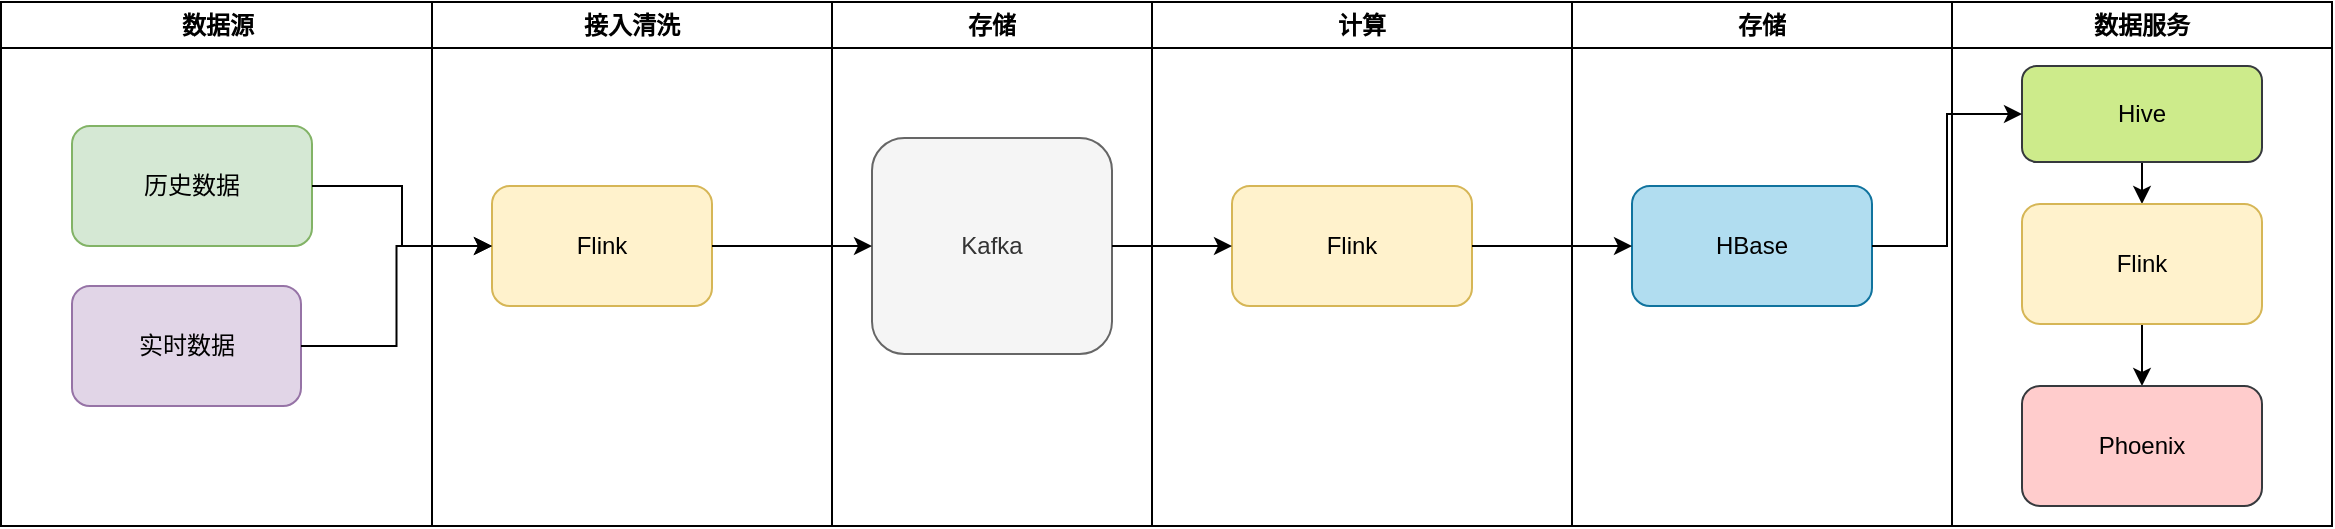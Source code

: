 <mxfile version="21.7.5" type="device">
  <diagram name="Page-1" id="e7e014a7-5840-1c2e-5031-d8a46d1fe8dd">
    <mxGraphModel dx="1036" dy="606" grid="1" gridSize="10" guides="1" tooltips="1" connect="1" arrows="1" fold="1" page="1" pageScale="1" pageWidth="1169" pageHeight="826" background="none" math="0" shadow="0">
      <root>
        <mxCell id="0" />
        <mxCell id="1" parent="0" />
        <mxCell id="2" value="数据源" style="swimlane;whiteSpace=wrap" parent="1" vertex="1">
          <mxGeometry x="164.5" y="128" width="215.5" height="262" as="geometry" />
        </mxCell>
        <mxCell id="Qc7GB8Gjm__wI_kAQknY-49" value="历史数据" style="rounded=1;whiteSpace=wrap;html=1;fillColor=#d5e8d4;strokeColor=#82b366;" vertex="1" parent="2">
          <mxGeometry x="35.5" y="62" width="120" height="60" as="geometry" />
        </mxCell>
        <mxCell id="Qc7GB8Gjm__wI_kAQknY-50" value="实时数据" style="rounded=1;whiteSpace=wrap;html=1;fillColor=#e1d5e7;strokeColor=#9673a6;" vertex="1" parent="2">
          <mxGeometry x="35.5" y="142" width="114.5" height="60" as="geometry" />
        </mxCell>
        <mxCell id="3" value="接入清洗" style="swimlane;whiteSpace=wrap" parent="1" vertex="1">
          <mxGeometry x="380" y="128" width="200" height="262" as="geometry" />
        </mxCell>
        <mxCell id="Qc7GB8Gjm__wI_kAQknY-51" value="Flink" style="rounded=1;whiteSpace=wrap;html=1;fillColor=#fff2cc;strokeColor=#d6b656;" vertex="1" parent="3">
          <mxGeometry x="30" y="92" width="110" height="60" as="geometry" />
        </mxCell>
        <mxCell id="4" value="存储" style="swimlane;whiteSpace=wrap" parent="1" vertex="1">
          <mxGeometry x="580" y="128" width="160" height="262" as="geometry" />
        </mxCell>
        <mxCell id="Qc7GB8Gjm__wI_kAQknY-52" value="Kafka" style="rounded=1;whiteSpace=wrap;html=1;fillColor=#f5f5f5;fontColor=#333333;strokeColor=#666666;" vertex="1" parent="4">
          <mxGeometry x="20" y="68" width="120" height="108" as="geometry" />
        </mxCell>
        <mxCell id="Qc7GB8Gjm__wI_kAQknY-41" value="计算" style="swimlane;whiteSpace=wrap" vertex="1" parent="1">
          <mxGeometry x="740" y="128" width="210" height="262" as="geometry" />
        </mxCell>
        <mxCell id="Qc7GB8Gjm__wI_kAQknY-53" value="Flink" style="rounded=1;whiteSpace=wrap;html=1;fillColor=#fff2cc;strokeColor=#d6b656;" vertex="1" parent="Qc7GB8Gjm__wI_kAQknY-41">
          <mxGeometry x="40" y="92" width="120" height="60" as="geometry" />
        </mxCell>
        <mxCell id="Qc7GB8Gjm__wI_kAQknY-47" value="存储" style="swimlane;whiteSpace=wrap" vertex="1" parent="1">
          <mxGeometry x="950" y="128" width="190" height="262" as="geometry" />
        </mxCell>
        <mxCell id="Qc7GB8Gjm__wI_kAQknY-54" value="HBase" style="rounded=1;whiteSpace=wrap;html=1;fillColor=#b1ddf0;strokeColor=#10739e;" vertex="1" parent="Qc7GB8Gjm__wI_kAQknY-47">
          <mxGeometry x="30" y="92" width="120" height="60" as="geometry" />
        </mxCell>
        <mxCell id="Qc7GB8Gjm__wI_kAQknY-48" value="数据服务" style="swimlane;whiteSpace=wrap" vertex="1" parent="1">
          <mxGeometry x="1140" y="128" width="190" height="262" as="geometry" />
        </mxCell>
        <mxCell id="Qc7GB8Gjm__wI_kAQknY-66" style="edgeStyle=orthogonalEdgeStyle;rounded=0;orthogonalLoop=1;jettySize=auto;html=1;entryX=0.5;entryY=0;entryDx=0;entryDy=0;" edge="1" parent="Qc7GB8Gjm__wI_kAQknY-48" source="Qc7GB8Gjm__wI_kAQknY-60" target="Qc7GB8Gjm__wI_kAQknY-63">
          <mxGeometry relative="1" as="geometry" />
        </mxCell>
        <mxCell id="Qc7GB8Gjm__wI_kAQknY-60" value="Hive" style="rounded=1;whiteSpace=wrap;html=1;fillColor=#cdeb8b;strokeColor=#36393d;" vertex="1" parent="Qc7GB8Gjm__wI_kAQknY-48">
          <mxGeometry x="35" y="32" width="120" height="48" as="geometry" />
        </mxCell>
        <mxCell id="Qc7GB8Gjm__wI_kAQknY-67" style="edgeStyle=orthogonalEdgeStyle;rounded=0;orthogonalLoop=1;jettySize=auto;html=1;entryX=0.5;entryY=0;entryDx=0;entryDy=0;" edge="1" parent="Qc7GB8Gjm__wI_kAQknY-48" source="Qc7GB8Gjm__wI_kAQknY-63" target="Qc7GB8Gjm__wI_kAQknY-64">
          <mxGeometry relative="1" as="geometry" />
        </mxCell>
        <mxCell id="Qc7GB8Gjm__wI_kAQknY-63" value="Flink" style="rounded=1;whiteSpace=wrap;html=1;fillColor=#fff2cc;strokeColor=#d6b656;" vertex="1" parent="Qc7GB8Gjm__wI_kAQknY-48">
          <mxGeometry x="35" y="101" width="120" height="60" as="geometry" />
        </mxCell>
        <mxCell id="Qc7GB8Gjm__wI_kAQknY-64" value="Phoenix" style="rounded=1;whiteSpace=wrap;html=1;fillColor=#ffcccc;strokeColor=#36393d;" vertex="1" parent="Qc7GB8Gjm__wI_kAQknY-48">
          <mxGeometry x="35" y="192" width="120" height="60" as="geometry" />
        </mxCell>
        <mxCell id="Qc7GB8Gjm__wI_kAQknY-55" style="edgeStyle=orthogonalEdgeStyle;rounded=0;orthogonalLoop=1;jettySize=auto;html=1;entryX=0;entryY=0.5;entryDx=0;entryDy=0;" edge="1" parent="1" source="Qc7GB8Gjm__wI_kAQknY-49" target="Qc7GB8Gjm__wI_kAQknY-51">
          <mxGeometry relative="1" as="geometry" />
        </mxCell>
        <mxCell id="Qc7GB8Gjm__wI_kAQknY-56" style="edgeStyle=orthogonalEdgeStyle;rounded=0;orthogonalLoop=1;jettySize=auto;html=1;" edge="1" parent="1" source="Qc7GB8Gjm__wI_kAQknY-50" target="Qc7GB8Gjm__wI_kAQknY-51">
          <mxGeometry relative="1" as="geometry" />
        </mxCell>
        <mxCell id="Qc7GB8Gjm__wI_kAQknY-57" style="edgeStyle=orthogonalEdgeStyle;rounded=0;orthogonalLoop=1;jettySize=auto;html=1;entryX=0;entryY=0.5;entryDx=0;entryDy=0;" edge="1" parent="1" source="Qc7GB8Gjm__wI_kAQknY-51" target="Qc7GB8Gjm__wI_kAQknY-52">
          <mxGeometry relative="1" as="geometry" />
        </mxCell>
        <mxCell id="Qc7GB8Gjm__wI_kAQknY-58" style="edgeStyle=orthogonalEdgeStyle;rounded=0;orthogonalLoop=1;jettySize=auto;html=1;entryX=0;entryY=0.5;entryDx=0;entryDy=0;" edge="1" parent="1" source="Qc7GB8Gjm__wI_kAQknY-52" target="Qc7GB8Gjm__wI_kAQknY-53">
          <mxGeometry relative="1" as="geometry" />
        </mxCell>
        <mxCell id="Qc7GB8Gjm__wI_kAQknY-59" style="edgeStyle=orthogonalEdgeStyle;rounded=0;orthogonalLoop=1;jettySize=auto;html=1;" edge="1" parent="1" source="Qc7GB8Gjm__wI_kAQknY-53" target="Qc7GB8Gjm__wI_kAQknY-54">
          <mxGeometry relative="1" as="geometry" />
        </mxCell>
        <mxCell id="Qc7GB8Gjm__wI_kAQknY-65" style="edgeStyle=orthogonalEdgeStyle;rounded=0;orthogonalLoop=1;jettySize=auto;html=1;entryX=0;entryY=0.5;entryDx=0;entryDy=0;" edge="1" parent="1" source="Qc7GB8Gjm__wI_kAQknY-54" target="Qc7GB8Gjm__wI_kAQknY-60">
          <mxGeometry relative="1" as="geometry" />
        </mxCell>
      </root>
    </mxGraphModel>
  </diagram>
</mxfile>
